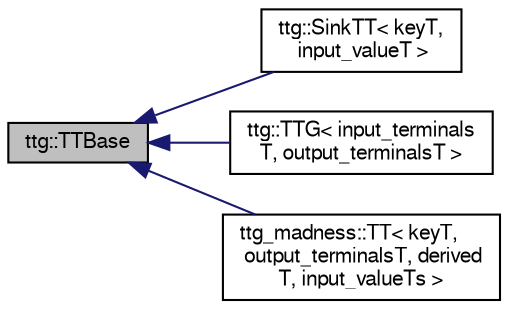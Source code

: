 digraph "ttg::TTBase"
{
 // LATEX_PDF_SIZE
  edge [fontname="FreeSans",fontsize="10",labelfontname="FreeSans",labelfontsize="10"];
  node [fontname="FreeSans",fontsize="10",shape=record];
  rankdir="LR";
  Node1 [label="ttg::TTBase",height=0.2,width=0.4,color="black", fillcolor="grey75", style="filled", fontcolor="black",tooltip="A base class for all template tasks."];
  Node1 -> Node2 [dir="back",color="midnightblue",fontsize="10",style="solid",fontname="FreeSans"];
  Node2 [label="ttg::SinkTT\< keyT,\l input_valueT \>",height=0.2,width=0.4,color="black", fillcolor="white", style="filled",URL="$classttg_1_1_sink_t_t.html",tooltip="A data sink for one input."];
  Node1 -> Node3 [dir="back",color="midnightblue",fontsize="10",style="solid",fontname="FreeSans"];
  Node3 [label="ttg::TTG\< input_terminals\lT, output_terminalsT \>",height=0.2,width=0.4,color="black", fillcolor="white", style="filled",URL="$classttg_1_1_t_t_g.html",tooltip="a template task graph implementation"];
  Node1 -> Node4 [dir="back",color="midnightblue",fontsize="10",style="solid",fontname="FreeSans"];
  Node4 [label="ttg_madness::TT\< keyT,\l output_terminalsT, derived\lT, input_valueTs \>",height=0.2,width=0.4,color="black", fillcolor="white", style="filled",URL="$classttg__madness_1_1_t_t.html",tooltip=" "];
}

